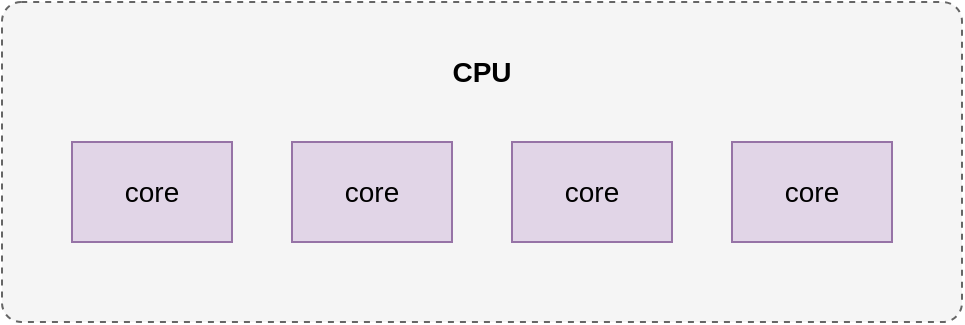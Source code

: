 <mxfile version="20.1.3" type="github">
  <diagram id="yHg9e6FnaKHltq3A6-f5" name="第 1 页">
    <mxGraphModel dx="1305" dy="781" grid="1" gridSize="10" guides="1" tooltips="1" connect="1" arrows="1" fold="1" page="1" pageScale="1" pageWidth="827" pageHeight="1169" math="0" shadow="0">
      <root>
        <mxCell id="0" />
        <mxCell id="1" parent="0" />
        <mxCell id="qmxdAk4o4CNsmubfr80v-1" value="" style="rounded=1;whiteSpace=wrap;html=1;dashed=1;arcSize=6;fillColor=#f5f5f5;fontColor=#333333;strokeColor=#666666;" vertex="1" parent="1">
          <mxGeometry x="174" y="90" width="480" height="160" as="geometry" />
        </mxCell>
        <mxCell id="qmxdAk4o4CNsmubfr80v-2" value="&lt;font style=&quot;font-size: 14px;&quot;&gt;core&lt;/font&gt;" style="rounded=0;whiteSpace=wrap;html=1;fillColor=#e1d5e7;strokeColor=#9673a6;" vertex="1" parent="1">
          <mxGeometry x="209" y="160" width="80" height="50" as="geometry" />
        </mxCell>
        <mxCell id="qmxdAk4o4CNsmubfr80v-3" value="&lt;font style=&quot;font-size: 14px;&quot;&gt;core&lt;/font&gt;" style="rounded=0;whiteSpace=wrap;html=1;fillColor=#e1d5e7;strokeColor=#9673a6;" vertex="1" parent="1">
          <mxGeometry x="319" y="160" width="80" height="50" as="geometry" />
        </mxCell>
        <mxCell id="qmxdAk4o4CNsmubfr80v-4" value="&lt;font style=&quot;font-size: 14px;&quot;&gt;core&lt;/font&gt;" style="rounded=0;whiteSpace=wrap;html=1;fillColor=#e1d5e7;strokeColor=#9673a6;" vertex="1" parent="1">
          <mxGeometry x="429" y="160" width="80" height="50" as="geometry" />
        </mxCell>
        <mxCell id="qmxdAk4o4CNsmubfr80v-5" value="&lt;font style=&quot;font-size: 14px;&quot;&gt;core&lt;/font&gt;" style="rounded=0;whiteSpace=wrap;html=1;fillColor=#e1d5e7;strokeColor=#9673a6;" vertex="1" parent="1">
          <mxGeometry x="539" y="160" width="80" height="50" as="geometry" />
        </mxCell>
        <mxCell id="qmxdAk4o4CNsmubfr80v-6" value="CPU" style="text;html=1;strokeColor=none;fillColor=none;align=center;verticalAlign=middle;whiteSpace=wrap;rounded=0;fontSize=14;fontStyle=1" vertex="1" parent="1">
          <mxGeometry x="384" y="110" width="60" height="30" as="geometry" />
        </mxCell>
      </root>
    </mxGraphModel>
  </diagram>
</mxfile>
